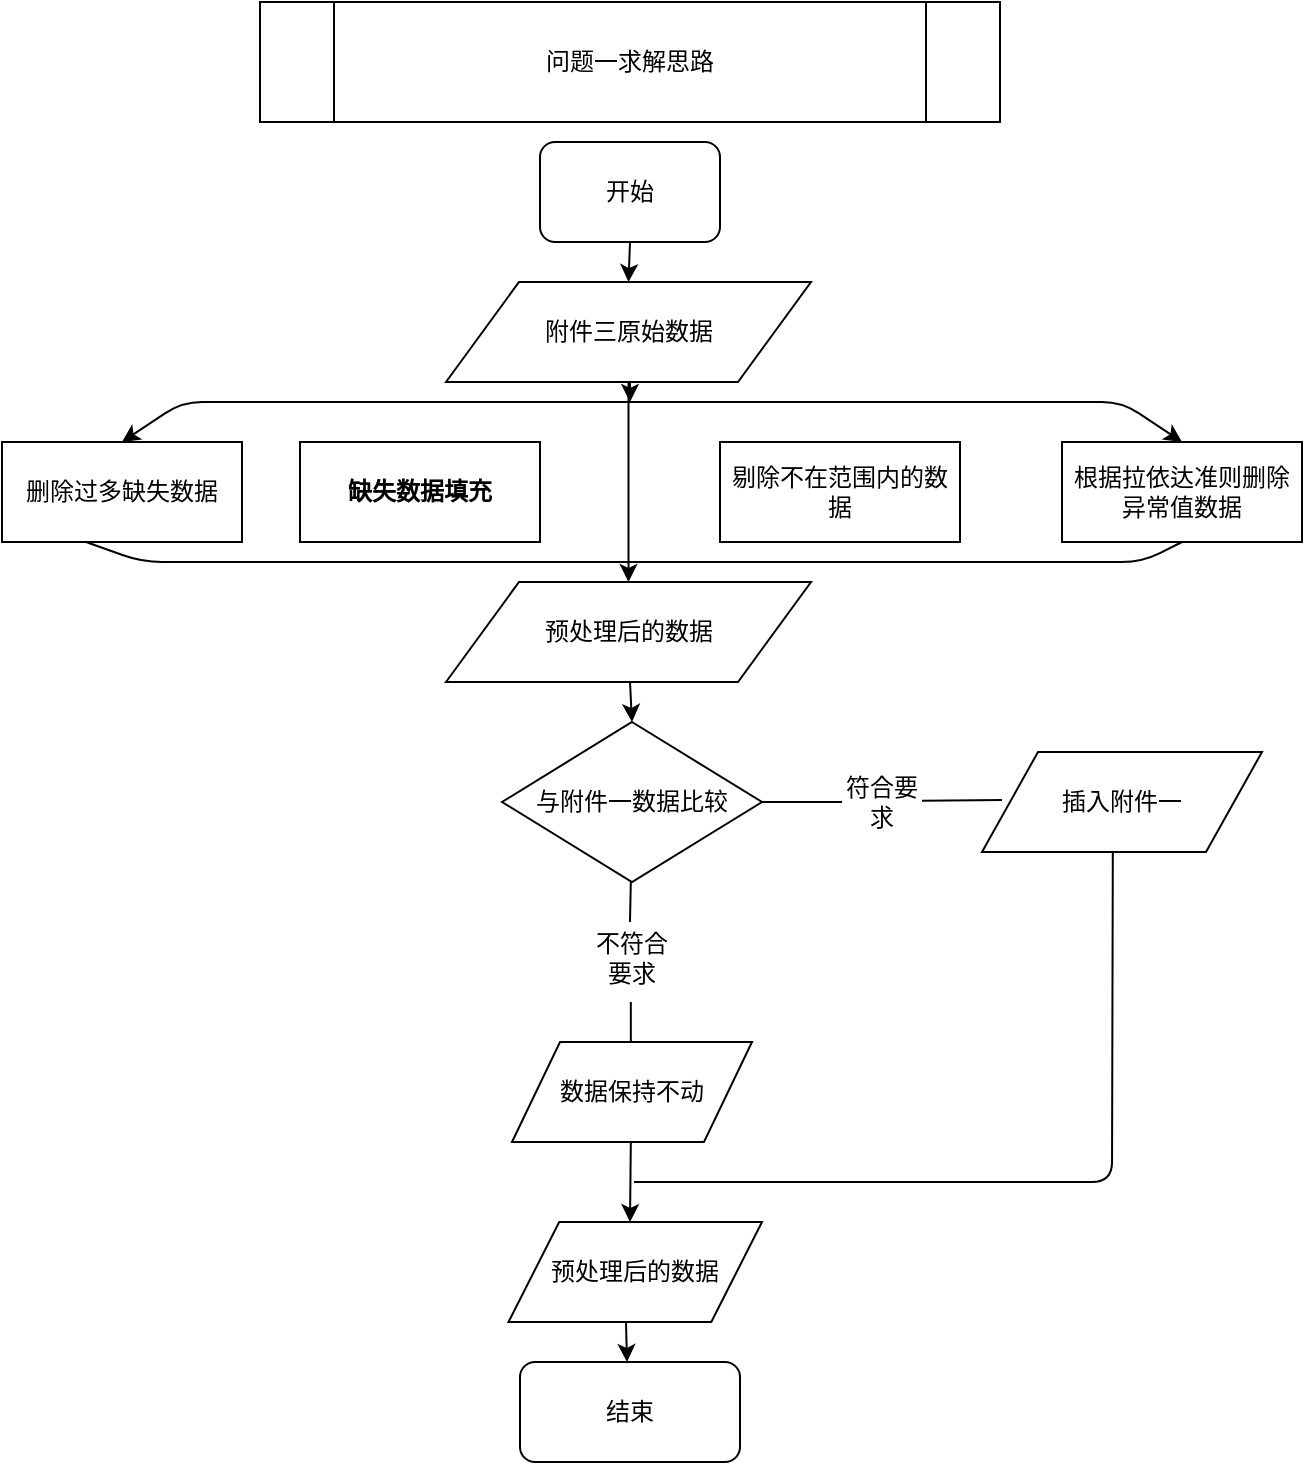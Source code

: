 <mxfile version="13.7.3" type="github">
  <diagram id="0_ary9JyTN9Hh20Erqhi" name="Page-1">
    <mxGraphModel dx="942" dy="652" grid="1" gridSize="10" guides="1" tooltips="1" connect="1" arrows="1" fold="1" page="1" pageScale="1" pageWidth="827" pageHeight="1169" math="0" shadow="0">
      <root>
        <mxCell id="0" />
        <mxCell id="1" parent="0" />
        <mxCell id="a9LsabY8Fe8hfzVR4AMd-1" value="问题一求解思路" style="shape=process;whiteSpace=wrap;html=1;backgroundOutline=1;" vertex="1" parent="1">
          <mxGeometry x="218" y="40" width="370" height="60" as="geometry" />
        </mxCell>
        <mxCell id="a9LsabY8Fe8hfzVR4AMd-2" value="开始" style="rounded=1;whiteSpace=wrap;html=1;" vertex="1" parent="1">
          <mxGeometry x="358" y="110" width="90" height="50" as="geometry" />
        </mxCell>
        <mxCell id="a9LsabY8Fe8hfzVR4AMd-3" value="" style="edgeStyle=orthogonalEdgeStyle;rounded=0;orthogonalLoop=1;jettySize=auto;html=1;" edge="1" parent="1" source="a9LsabY8Fe8hfzVR4AMd-4" target="a9LsabY8Fe8hfzVR4AMd-5">
          <mxGeometry relative="1" as="geometry" />
        </mxCell>
        <mxCell id="a9LsabY8Fe8hfzVR4AMd-4" value="附件三原始数据" style="shape=parallelogram;perimeter=parallelogramPerimeter;whiteSpace=wrap;html=1;" vertex="1" parent="1">
          <mxGeometry x="311" y="180" width="182.5" height="50" as="geometry" />
        </mxCell>
        <mxCell id="a9LsabY8Fe8hfzVR4AMd-5" value="预处理后的数据" style="shape=parallelogram;perimeter=parallelogramPerimeter;whiteSpace=wrap;html=1;" vertex="1" parent="1">
          <mxGeometry x="311" y="330" width="182.5" height="50" as="geometry" />
        </mxCell>
        <mxCell id="a9LsabY8Fe8hfzVR4AMd-6" value="" style="endArrow=classic;html=1;exitX=0.5;exitY=1;exitDx=0;exitDy=0;entryX=0.5;entryY=0;entryDx=0;entryDy=0;" edge="1" parent="1" source="a9LsabY8Fe8hfzVR4AMd-2" target="a9LsabY8Fe8hfzVR4AMd-4">
          <mxGeometry width="50" height="50" relative="1" as="geometry">
            <mxPoint x="469" y="240" as="sourcePoint" />
            <mxPoint x="519" y="190" as="targetPoint" />
          </mxGeometry>
        </mxCell>
        <mxCell id="a9LsabY8Fe8hfzVR4AMd-7" value="删除过多缺失数据" style="rounded=0;whiteSpace=wrap;html=1;" vertex="1" parent="1">
          <mxGeometry x="89" y="260" width="120" height="50" as="geometry" />
        </mxCell>
        <mxCell id="a9LsabY8Fe8hfzVR4AMd-8" value="缺失数据填充" style="rounded=0;whiteSpace=wrap;html=1;fontStyle=1" vertex="1" parent="1">
          <mxGeometry x="238" y="260" width="120" height="50" as="geometry" />
        </mxCell>
        <mxCell id="a9LsabY8Fe8hfzVR4AMd-9" value="剔除不在范围内的数据" style="rounded=0;whiteSpace=wrap;html=1;" vertex="1" parent="1">
          <mxGeometry x="448" y="260" width="120" height="50" as="geometry" />
        </mxCell>
        <mxCell id="a9LsabY8Fe8hfzVR4AMd-10" value="根据拉依达准则删除异常值数据" style="rounded=0;whiteSpace=wrap;html=1;" vertex="1" parent="1">
          <mxGeometry x="619" y="260" width="120" height="50" as="geometry" />
        </mxCell>
        <mxCell id="a9LsabY8Fe8hfzVR4AMd-11" value="" style="endArrow=classic;startArrow=classic;html=1;exitX=0.5;exitY=0;exitDx=0;exitDy=0;entryX=0.5;entryY=0;entryDx=0;entryDy=0;" edge="1" parent="1" source="a9LsabY8Fe8hfzVR4AMd-7" target="a9LsabY8Fe8hfzVR4AMd-10">
          <mxGeometry width="50" height="50" relative="1" as="geometry">
            <mxPoint x="508" y="230" as="sourcePoint" />
            <mxPoint x="588" y="210" as="targetPoint" />
            <Array as="points">
              <mxPoint x="179" y="240" />
              <mxPoint x="419" y="240" />
              <mxPoint x="649" y="240" />
            </Array>
          </mxGeometry>
        </mxCell>
        <mxCell id="a9LsabY8Fe8hfzVR4AMd-12" value="" style="endArrow=classic;html=1;" edge="1" parent="1">
          <mxGeometry width="50" height="50" relative="1" as="geometry">
            <mxPoint x="403" y="230" as="sourcePoint" />
            <mxPoint x="403" y="240" as="targetPoint" />
          </mxGeometry>
        </mxCell>
        <mxCell id="a9LsabY8Fe8hfzVR4AMd-13" value="" style="endArrow=none;html=1;entryX=0.5;entryY=1;entryDx=0;entryDy=0;" edge="1" parent="1" target="a9LsabY8Fe8hfzVR4AMd-10">
          <mxGeometry width="50" height="50" relative="1" as="geometry">
            <mxPoint x="131" y="310" as="sourcePoint" />
            <mxPoint x="659" y="360" as="targetPoint" />
            <Array as="points">
              <mxPoint x="159" y="320" />
              <mxPoint x="659" y="320" />
            </Array>
          </mxGeometry>
        </mxCell>
        <mxCell id="a9LsabY8Fe8hfzVR4AMd-14" value="与附件一数据比较" style="rhombus;whiteSpace=wrap;html=1;" vertex="1" parent="1">
          <mxGeometry x="339" y="400" width="130" height="80" as="geometry" />
        </mxCell>
        <mxCell id="a9LsabY8Fe8hfzVR4AMd-15" value="" style="endArrow=classic;html=1;entryX=0.5;entryY=0;entryDx=0;entryDy=0;" edge="1" parent="1" target="a9LsabY8Fe8hfzVR4AMd-14">
          <mxGeometry width="50" height="50" relative="1" as="geometry">
            <mxPoint x="403" y="380" as="sourcePoint" />
            <mxPoint x="401.0" y="400" as="targetPoint" />
          </mxGeometry>
        </mxCell>
        <mxCell id="a9LsabY8Fe8hfzVR4AMd-16" value="" style="endArrow=none;html=1;" edge="1" parent="1">
          <mxGeometry width="50" height="50" relative="1" as="geometry">
            <mxPoint x="403" y="500" as="sourcePoint" />
            <mxPoint x="403.41" y="480" as="targetPoint" />
          </mxGeometry>
        </mxCell>
        <mxCell id="a9LsabY8Fe8hfzVR4AMd-17" value="符合要求" style="text;html=1;strokeColor=none;fillColor=none;align=center;verticalAlign=middle;whiteSpace=wrap;rounded=0;" vertex="1" parent="1">
          <mxGeometry x="509" y="430" width="40" height="20" as="geometry" />
        </mxCell>
        <mxCell id="a9LsabY8Fe8hfzVR4AMd-18" value="" style="endArrow=none;html=1;" edge="1" parent="1">
          <mxGeometry width="50" height="50" relative="1" as="geometry">
            <mxPoint x="469" y="440" as="sourcePoint" />
            <mxPoint x="509" y="440" as="targetPoint" />
          </mxGeometry>
        </mxCell>
        <mxCell id="a9LsabY8Fe8hfzVR4AMd-19" value="" style="endArrow=none;html=1;" edge="1" parent="1">
          <mxGeometry width="50" height="50" relative="1" as="geometry">
            <mxPoint x="549" y="439.41" as="sourcePoint" />
            <mxPoint x="589" y="439" as="targetPoint" />
          </mxGeometry>
        </mxCell>
        <mxCell id="a9LsabY8Fe8hfzVR4AMd-20" value="插入附件一" style="shape=parallelogram;perimeter=parallelogramPerimeter;whiteSpace=wrap;html=1;" vertex="1" parent="1">
          <mxGeometry x="579" y="415" width="140" height="50" as="geometry" />
        </mxCell>
        <mxCell id="a9LsabY8Fe8hfzVR4AMd-21" value="不符合要求" style="text;html=1;strokeColor=none;fillColor=none;align=center;verticalAlign=middle;whiteSpace=wrap;rounded=0;" vertex="1" parent="1">
          <mxGeometry x="384" y="508" width="40" height="20" as="geometry" />
        </mxCell>
        <mxCell id="a9LsabY8Fe8hfzVR4AMd-22" value="数据保持不动" style="shape=parallelogram;perimeter=parallelogramPerimeter;whiteSpace=wrap;html=1;" vertex="1" parent="1">
          <mxGeometry x="344" y="560" width="120" height="50" as="geometry" />
        </mxCell>
        <mxCell id="a9LsabY8Fe8hfzVR4AMd-23" value="" style="endArrow=none;html=1;" edge="1" parent="1">
          <mxGeometry width="50" height="50" relative="1" as="geometry">
            <mxPoint x="403.41" y="560" as="sourcePoint" />
            <mxPoint x="403.41" y="540" as="targetPoint" />
          </mxGeometry>
        </mxCell>
        <mxCell id="a9LsabY8Fe8hfzVR4AMd-24" value="" style="endArrow=classic;html=1;" edge="1" parent="1">
          <mxGeometry width="50" height="50" relative="1" as="geometry">
            <mxPoint x="403.41" y="610" as="sourcePoint" />
            <mxPoint x="403" y="650" as="targetPoint" />
          </mxGeometry>
        </mxCell>
        <mxCell id="a9LsabY8Fe8hfzVR4AMd-25" value="" style="endArrow=none;html=1;" edge="1" parent="1">
          <mxGeometry width="50" height="50" relative="1" as="geometry">
            <mxPoint x="405" y="630" as="sourcePoint" />
            <mxPoint x="644.41" y="465" as="targetPoint" />
            <Array as="points">
              <mxPoint x="644" y="630" />
            </Array>
          </mxGeometry>
        </mxCell>
        <mxCell id="a9LsabY8Fe8hfzVR4AMd-26" value="预处理后的数据" style="shape=parallelogram;perimeter=parallelogramPerimeter;whiteSpace=wrap;html=1;" vertex="1" parent="1">
          <mxGeometry x="342.25" y="650" width="126.75" height="50" as="geometry" />
        </mxCell>
        <mxCell id="a9LsabY8Fe8hfzVR4AMd-27" value="结束" style="rounded=1;whiteSpace=wrap;html=1;" vertex="1" parent="1">
          <mxGeometry x="348" y="720" width="110" height="50" as="geometry" />
        </mxCell>
        <mxCell id="a9LsabY8Fe8hfzVR4AMd-28" value="" style="endArrow=classic;html=1;" edge="1" parent="1">
          <mxGeometry width="50" height="50" relative="1" as="geometry">
            <mxPoint x="401" y="700" as="sourcePoint" />
            <mxPoint x="401.5" y="720" as="targetPoint" />
          </mxGeometry>
        </mxCell>
      </root>
    </mxGraphModel>
  </diagram>
</mxfile>
